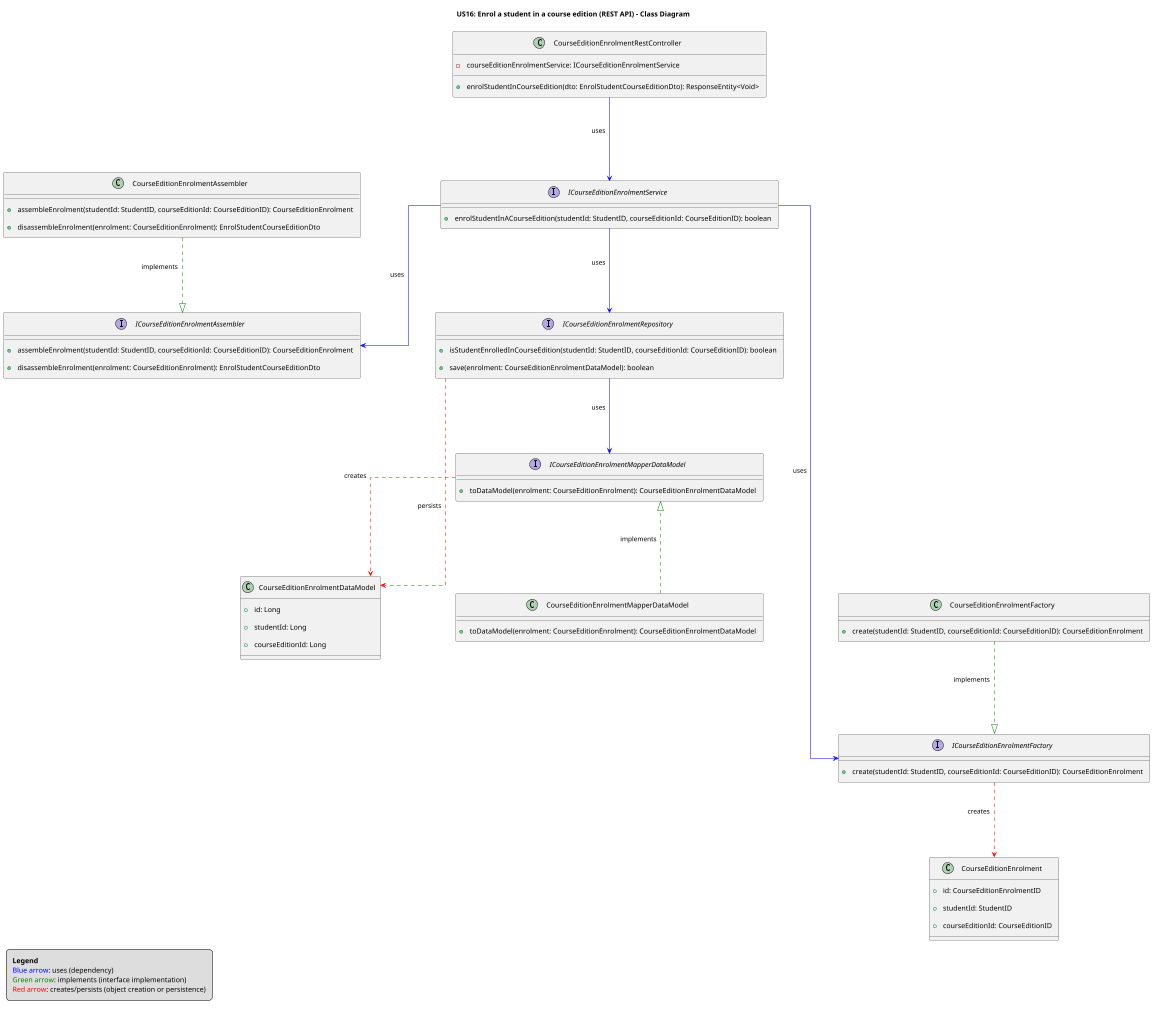 @startuml
scale 0.5
title US16: Enrol a student in a course edition (REST API) - Class Diagram

' Legend
legend left
  <b>Legend</b>
  <color:blue>Blue arrow</color>: uses (dependency)
  <color:green>Green arrow</color>: implements (interface implementation)
  <color:red>Red arrow</color>: creates/persists (object creation or persistence)
endlegend

skinparam linetype ortho
skinparam nodesep 150
skinparam ranksep 150
skinparam arrowMessageAlign center
skinparam arrowMessagePosition 0.9
skinparam padding 8

' Layout hints
together {
  class CourseEditionEnrolmentFactory
  interface ICourseEditionEnrolmentFactory
}

' Service Layer
interface ICourseEditionEnrolmentService {
    +enrolStudentInACourseEdition(studentId: StudentID, courseEditionId: CourseEditionID): boolean
}

' Domain Classes
class CourseEditionEnrolment {
    +id: CourseEditionEnrolmentID
    +studentId: StudentID
    +courseEditionId: CourseEditionID
}

' Data Models
class CourseEditionEnrolmentDataModel {
    +id: Long
    +studentId: Long
    +courseEditionId: Long
}

interface ICourseEditionEnrolmentMapperDataModel {
    +toDataModel(enrolment: CourseEditionEnrolment): CourseEditionEnrolmentDataModel
}

class CourseEditionEnrolmentMapperDataModel {
    +toDataModel(enrolment: CourseEditionEnrolment): CourseEditionEnrolmentDataModel
}

' Assembler
interface ICourseEditionEnrolmentAssembler {
    +assembleEnrolment(studentId: StudentID, courseEditionId: CourseEditionID): CourseEditionEnrolment
    +disassembleEnrolment(enrolment: CourseEditionEnrolment): EnrolStudentCourseEditionDto
}

class CourseEditionEnrolmentAssembler {
    +assembleEnrolment(studentId: StudentID, courseEditionId: CourseEditionID): CourseEditionEnrolment
    +disassembleEnrolment(enrolment: CourseEditionEnrolment): EnrolStudentCourseEditionDto
}

' Repository
interface ICourseEditionEnrolmentRepository {
    +isStudentEnrolledInCourseEdition(studentId: StudentID, courseEditionId: CourseEditionID): boolean
    +save(enrolment: CourseEditionEnrolmentDataModel): boolean
}

' Controller
class CourseEditionEnrolmentRestController {
    -courseEditionEnrolmentService: ICourseEditionEnrolmentService
    +enrolStudentInCourseEdition(dto: EnrolStudentCourseEditionDto): ResponseEntity<Void>
}

' Factory
interface ICourseEditionEnrolmentFactory {
    +create(studentId: StudentID, courseEditionId: CourseEditionID): CourseEditionEnrolment
}

class CourseEditionEnrolmentFactory {
    +create(studentId: StudentID, courseEditionId: CourseEditionID): CourseEditionEnrolment
}

' Relationships
CourseEditionEnrolmentRestController -[#blue]-> ICourseEditionEnrolmentService : uses
ICourseEditionEnrolmentService -[#blue]-> ICourseEditionEnrolmentRepository : uses
ICourseEditionEnrolmentService -[#blue]-> ICourseEditionEnrolmentAssembler : uses
ICourseEditionEnrolmentService -[#blue]-> ICourseEditionEnrolmentFactory : uses
ICourseEditionEnrolmentMapperDataModel -[hidden]-> CourseEditionEnrolmentMapperDataModel
ICourseEditionEnrolmentMapperDataModel -[hidden]-> CourseEditionEnrolmentFactory
ICourseEditionEnrolmentRepository -[#blue]-> ICourseEditionEnrolmentMapperDataModel : uses

' Implementations
CourseEditionEnrolmentMapperDataModel ..[#green]|> ICourseEditionEnrolmentMapperDataModel : implements
CourseEditionEnrolmentFactory ..[#green]|> ICourseEditionEnrolmentFactory : implements
CourseEditionEnrolmentAssembler ..[#green]|> ICourseEditionEnrolmentAssembler : implements

' Creations
ICourseEditionEnrolmentFactory ..[#red]> CourseEditionEnrolment : creates
ICourseEditionEnrolmentMapperDataModel ..[#red]> CourseEditionEnrolmentDataModel : creates
ICourseEditionEnrolmentRepository ..[#red]> CourseEditionEnrolmentDataModel : persists

@enduml
